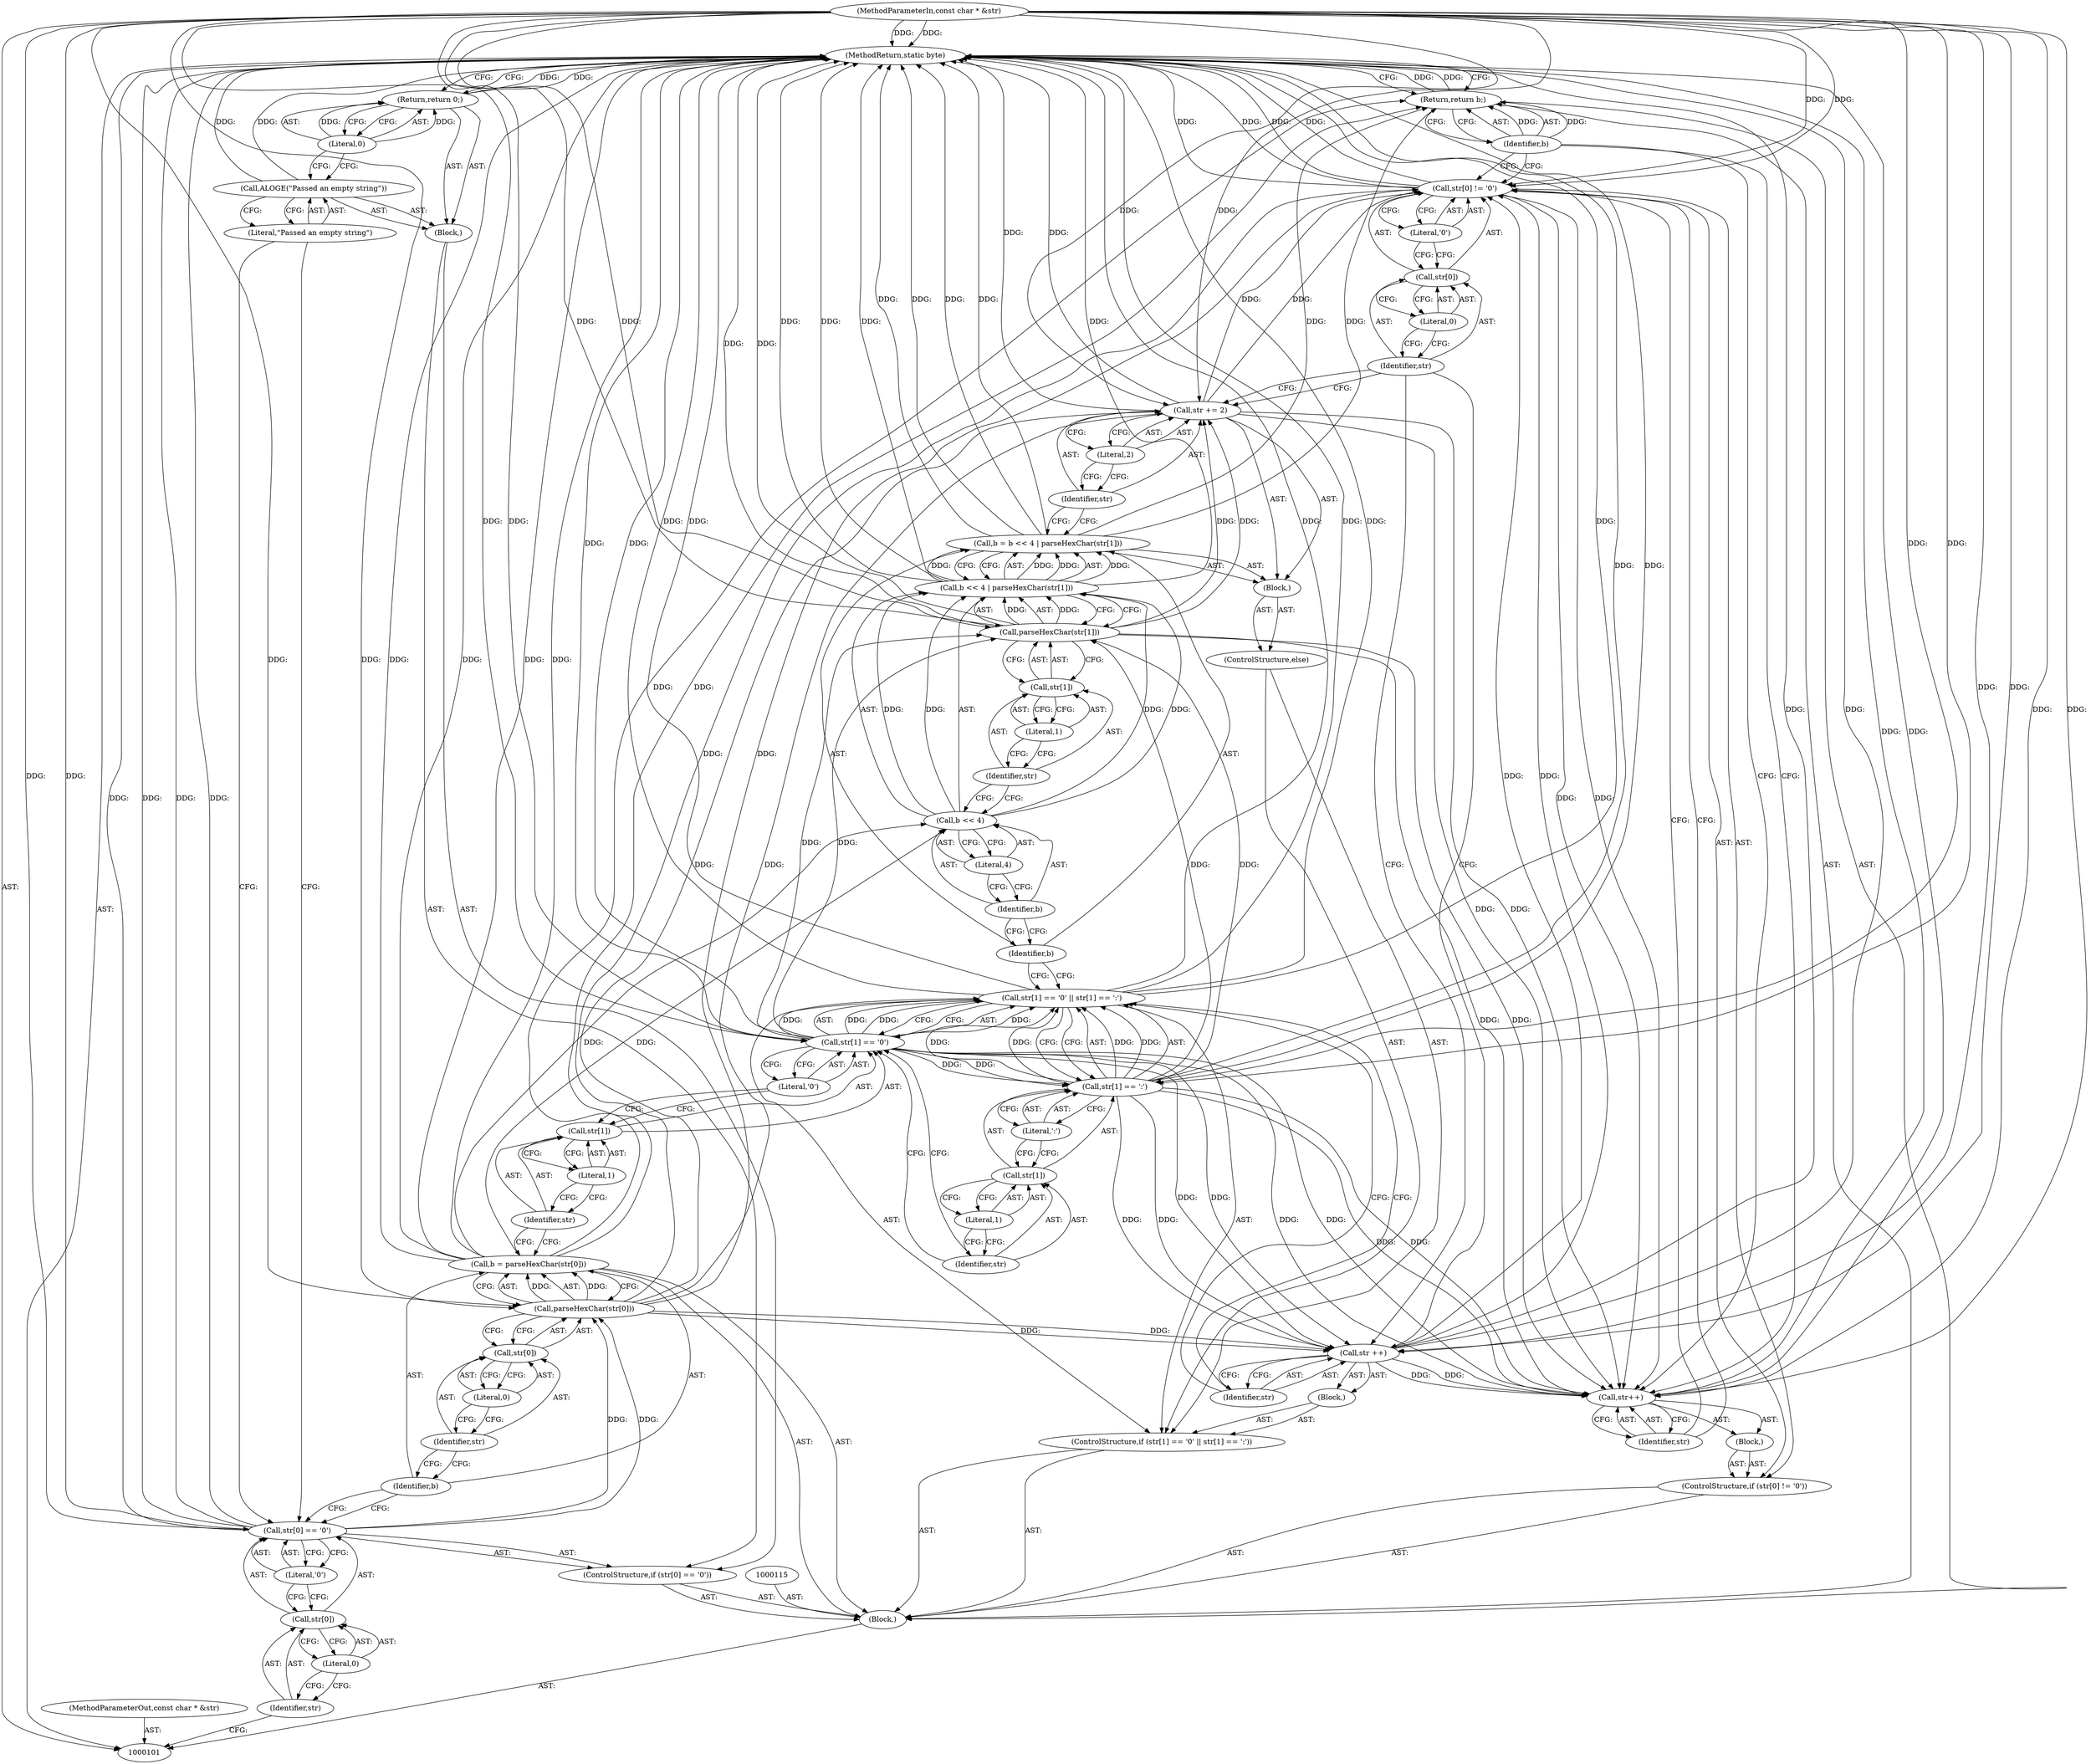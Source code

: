 digraph "0_Android_a209ff12ba9617c10550678ff93d01fb72a33399" {
"1000163" [label="(MethodReturn,static byte)"];
"1000102" [label="(MethodParameterIn,const char * &str)"];
"1000224" [label="(MethodParameterOut,const char * &str)"];
"1000103" [label="(Block,)"];
"1000141" [label="(Call,b << 4 | parseHexChar(str[1]))"];
"1000142" [label="(Call,b << 4)"];
"1000143" [label="(Identifier,b)"];
"1000144" [label="(Literal,4)"];
"1000145" [label="(Call,parseHexChar(str[1]))"];
"1000146" [label="(Call,str[1])"];
"1000147" [label="(Identifier,str)"];
"1000148" [label="(Literal,1)"];
"1000139" [label="(Call,b = b << 4 | parseHexChar(str[1]))"];
"1000140" [label="(Identifier,b)"];
"1000151" [label="(Literal,2)"];
"1000149" [label="(Call,str += 2)"];
"1000150" [label="(Identifier,str)"];
"1000156" [label="(Literal,0)"];
"1000157" [label="(Literal,'\0')"];
"1000158" [label="(Block,)"];
"1000152" [label="(ControlStructure,if (str[0] != '\0'))"];
"1000153" [label="(Call,str[0] != '\0')"];
"1000154" [label="(Call,str[0])"];
"1000155" [label="(Identifier,str)"];
"1000159" [label="(Call,str++)"];
"1000160" [label="(Identifier,str)"];
"1000162" [label="(Identifier,b)"];
"1000161" [label="(Return,return b;)"];
"1000108" [label="(Literal,0)"];
"1000109" [label="(Literal,'\0')"];
"1000110" [label="(Block,)"];
"1000104" [label="(ControlStructure,if (str[0] == '\0'))"];
"1000105" [label="(Call,str[0] == '\0')"];
"1000106" [label="(Call,str[0])"];
"1000107" [label="(Identifier,str)"];
"1000112" [label="(Literal,\"Passed an empty string\")"];
"1000111" [label="(Call,ALOGE(\"Passed an empty string\"))"];
"1000114" [label="(Literal,0)"];
"1000113" [label="(Return,return 0;)"];
"1000116" [label="(Call,b = parseHexChar(str[0]))"];
"1000117" [label="(Identifier,b)"];
"1000118" [label="(Call,parseHexChar(str[0]))"];
"1000119" [label="(Call,str[0])"];
"1000120" [label="(Identifier,str)"];
"1000121" [label="(Literal,0)"];
"1000127" [label="(Literal,1)"];
"1000128" [label="(Literal,'\0')"];
"1000129" [label="(Call,str[1] == ':')"];
"1000130" [label="(Call,str[1])"];
"1000131" [label="(Identifier,str)"];
"1000132" [label="(Literal,1)"];
"1000133" [label="(Literal,':')"];
"1000122" [label="(ControlStructure,if (str[1] == '\0' || str[1] == ':'))"];
"1000134" [label="(Block,)"];
"1000123" [label="(Call,str[1] == '\0' || str[1] == ':')"];
"1000124" [label="(Call,str[1] == '\0')"];
"1000125" [label="(Call,str[1])"];
"1000126" [label="(Identifier,str)"];
"1000135" [label="(Call,str ++)"];
"1000136" [label="(Identifier,str)"];
"1000138" [label="(Block,)"];
"1000137" [label="(ControlStructure,else)"];
"1000163" -> "1000101"  [label="AST: "];
"1000163" -> "1000113"  [label="CFG: "];
"1000163" -> "1000161"  [label="CFG: "];
"1000161" -> "1000163"  [label="DDG: "];
"1000129" -> "1000163"  [label="DDG: "];
"1000141" -> "1000163"  [label="DDG: "];
"1000141" -> "1000163"  [label="DDG: "];
"1000124" -> "1000163"  [label="DDG: "];
"1000105" -> "1000163"  [label="DDG: "];
"1000105" -> "1000163"  [label="DDG: "];
"1000159" -> "1000163"  [label="DDG: "];
"1000139" -> "1000163"  [label="DDG: "];
"1000139" -> "1000163"  [label="DDG: "];
"1000123" -> "1000163"  [label="DDG: "];
"1000123" -> "1000163"  [label="DDG: "];
"1000123" -> "1000163"  [label="DDG: "];
"1000153" -> "1000163"  [label="DDG: "];
"1000153" -> "1000163"  [label="DDG: "];
"1000116" -> "1000163"  [label="DDG: "];
"1000116" -> "1000163"  [label="DDG: "];
"1000102" -> "1000163"  [label="DDG: "];
"1000149" -> "1000163"  [label="DDG: "];
"1000145" -> "1000163"  [label="DDG: "];
"1000135" -> "1000163"  [label="DDG: "];
"1000111" -> "1000163"  [label="DDG: "];
"1000113" -> "1000163"  [label="DDG: "];
"1000102" -> "1000101"  [label="AST: "];
"1000102" -> "1000163"  [label="DDG: "];
"1000102" -> "1000105"  [label="DDG: "];
"1000102" -> "1000118"  [label="DDG: "];
"1000102" -> "1000124"  [label="DDG: "];
"1000102" -> "1000129"  [label="DDG: "];
"1000102" -> "1000135"  [label="DDG: "];
"1000102" -> "1000145"  [label="DDG: "];
"1000102" -> "1000149"  [label="DDG: "];
"1000102" -> "1000153"  [label="DDG: "];
"1000102" -> "1000159"  [label="DDG: "];
"1000224" -> "1000101"  [label="AST: "];
"1000103" -> "1000101"  [label="AST: "];
"1000104" -> "1000103"  [label="AST: "];
"1000115" -> "1000103"  [label="AST: "];
"1000116" -> "1000103"  [label="AST: "];
"1000122" -> "1000103"  [label="AST: "];
"1000152" -> "1000103"  [label="AST: "];
"1000161" -> "1000103"  [label="AST: "];
"1000141" -> "1000139"  [label="AST: "];
"1000141" -> "1000145"  [label="CFG: "];
"1000142" -> "1000141"  [label="AST: "];
"1000145" -> "1000141"  [label="AST: "];
"1000139" -> "1000141"  [label="CFG: "];
"1000141" -> "1000163"  [label="DDG: "];
"1000141" -> "1000163"  [label="DDG: "];
"1000141" -> "1000139"  [label="DDG: "];
"1000141" -> "1000139"  [label="DDG: "];
"1000142" -> "1000141"  [label="DDG: "];
"1000142" -> "1000141"  [label="DDG: "];
"1000145" -> "1000141"  [label="DDG: "];
"1000142" -> "1000141"  [label="AST: "];
"1000142" -> "1000144"  [label="CFG: "];
"1000143" -> "1000142"  [label="AST: "];
"1000144" -> "1000142"  [label="AST: "];
"1000147" -> "1000142"  [label="CFG: "];
"1000142" -> "1000141"  [label="DDG: "];
"1000142" -> "1000141"  [label="DDG: "];
"1000116" -> "1000142"  [label="DDG: "];
"1000143" -> "1000142"  [label="AST: "];
"1000143" -> "1000140"  [label="CFG: "];
"1000144" -> "1000143"  [label="CFG: "];
"1000144" -> "1000142"  [label="AST: "];
"1000144" -> "1000143"  [label="CFG: "];
"1000142" -> "1000144"  [label="CFG: "];
"1000145" -> "1000141"  [label="AST: "];
"1000145" -> "1000146"  [label="CFG: "];
"1000146" -> "1000145"  [label="AST: "];
"1000141" -> "1000145"  [label="CFG: "];
"1000145" -> "1000163"  [label="DDG: "];
"1000145" -> "1000141"  [label="DDG: "];
"1000129" -> "1000145"  [label="DDG: "];
"1000124" -> "1000145"  [label="DDG: "];
"1000102" -> "1000145"  [label="DDG: "];
"1000145" -> "1000149"  [label="DDG: "];
"1000145" -> "1000159"  [label="DDG: "];
"1000146" -> "1000145"  [label="AST: "];
"1000146" -> "1000148"  [label="CFG: "];
"1000147" -> "1000146"  [label="AST: "];
"1000148" -> "1000146"  [label="AST: "];
"1000145" -> "1000146"  [label="CFG: "];
"1000147" -> "1000146"  [label="AST: "];
"1000147" -> "1000142"  [label="CFG: "];
"1000148" -> "1000147"  [label="CFG: "];
"1000148" -> "1000146"  [label="AST: "];
"1000148" -> "1000147"  [label="CFG: "];
"1000146" -> "1000148"  [label="CFG: "];
"1000139" -> "1000138"  [label="AST: "];
"1000139" -> "1000141"  [label="CFG: "];
"1000140" -> "1000139"  [label="AST: "];
"1000141" -> "1000139"  [label="AST: "];
"1000150" -> "1000139"  [label="CFG: "];
"1000139" -> "1000163"  [label="DDG: "];
"1000139" -> "1000163"  [label="DDG: "];
"1000141" -> "1000139"  [label="DDG: "];
"1000141" -> "1000139"  [label="DDG: "];
"1000139" -> "1000161"  [label="DDG: "];
"1000140" -> "1000139"  [label="AST: "];
"1000140" -> "1000123"  [label="CFG: "];
"1000143" -> "1000140"  [label="CFG: "];
"1000151" -> "1000149"  [label="AST: "];
"1000151" -> "1000150"  [label="CFG: "];
"1000149" -> "1000151"  [label="CFG: "];
"1000149" -> "1000138"  [label="AST: "];
"1000149" -> "1000151"  [label="CFG: "];
"1000150" -> "1000149"  [label="AST: "];
"1000151" -> "1000149"  [label="AST: "];
"1000155" -> "1000149"  [label="CFG: "];
"1000149" -> "1000163"  [label="DDG: "];
"1000118" -> "1000149"  [label="DDG: "];
"1000145" -> "1000149"  [label="DDG: "];
"1000102" -> "1000149"  [label="DDG: "];
"1000149" -> "1000153"  [label="DDG: "];
"1000149" -> "1000159"  [label="DDG: "];
"1000150" -> "1000149"  [label="AST: "];
"1000150" -> "1000139"  [label="CFG: "];
"1000151" -> "1000150"  [label="CFG: "];
"1000156" -> "1000154"  [label="AST: "];
"1000156" -> "1000155"  [label="CFG: "];
"1000154" -> "1000156"  [label="CFG: "];
"1000157" -> "1000153"  [label="AST: "];
"1000157" -> "1000154"  [label="CFG: "];
"1000153" -> "1000157"  [label="CFG: "];
"1000158" -> "1000152"  [label="AST: "];
"1000159" -> "1000158"  [label="AST: "];
"1000152" -> "1000103"  [label="AST: "];
"1000153" -> "1000152"  [label="AST: "];
"1000158" -> "1000152"  [label="AST: "];
"1000153" -> "1000152"  [label="AST: "];
"1000153" -> "1000157"  [label="CFG: "];
"1000154" -> "1000153"  [label="AST: "];
"1000157" -> "1000153"  [label="AST: "];
"1000160" -> "1000153"  [label="CFG: "];
"1000162" -> "1000153"  [label="CFG: "];
"1000153" -> "1000163"  [label="DDG: "];
"1000153" -> "1000163"  [label="DDG: "];
"1000135" -> "1000153"  [label="DDG: "];
"1000149" -> "1000153"  [label="DDG: "];
"1000118" -> "1000153"  [label="DDG: "];
"1000102" -> "1000153"  [label="DDG: "];
"1000153" -> "1000159"  [label="DDG: "];
"1000154" -> "1000153"  [label="AST: "];
"1000154" -> "1000156"  [label="CFG: "];
"1000155" -> "1000154"  [label="AST: "];
"1000156" -> "1000154"  [label="AST: "];
"1000157" -> "1000154"  [label="CFG: "];
"1000155" -> "1000154"  [label="AST: "];
"1000155" -> "1000135"  [label="CFG: "];
"1000155" -> "1000149"  [label="CFG: "];
"1000156" -> "1000155"  [label="CFG: "];
"1000159" -> "1000158"  [label="AST: "];
"1000159" -> "1000160"  [label="CFG: "];
"1000160" -> "1000159"  [label="AST: "];
"1000162" -> "1000159"  [label="CFG: "];
"1000159" -> "1000163"  [label="DDG: "];
"1000129" -> "1000159"  [label="DDG: "];
"1000124" -> "1000159"  [label="DDG: "];
"1000153" -> "1000159"  [label="DDG: "];
"1000135" -> "1000159"  [label="DDG: "];
"1000149" -> "1000159"  [label="DDG: "];
"1000145" -> "1000159"  [label="DDG: "];
"1000102" -> "1000159"  [label="DDG: "];
"1000160" -> "1000159"  [label="AST: "];
"1000160" -> "1000153"  [label="CFG: "];
"1000159" -> "1000160"  [label="CFG: "];
"1000162" -> "1000161"  [label="AST: "];
"1000162" -> "1000159"  [label="CFG: "];
"1000162" -> "1000153"  [label="CFG: "];
"1000161" -> "1000162"  [label="CFG: "];
"1000162" -> "1000161"  [label="DDG: "];
"1000161" -> "1000103"  [label="AST: "];
"1000161" -> "1000162"  [label="CFG: "];
"1000162" -> "1000161"  [label="AST: "];
"1000163" -> "1000161"  [label="CFG: "];
"1000161" -> "1000163"  [label="DDG: "];
"1000162" -> "1000161"  [label="DDG: "];
"1000116" -> "1000161"  [label="DDG: "];
"1000139" -> "1000161"  [label="DDG: "];
"1000108" -> "1000106"  [label="AST: "];
"1000108" -> "1000107"  [label="CFG: "];
"1000106" -> "1000108"  [label="CFG: "];
"1000109" -> "1000105"  [label="AST: "];
"1000109" -> "1000106"  [label="CFG: "];
"1000105" -> "1000109"  [label="CFG: "];
"1000110" -> "1000104"  [label="AST: "];
"1000111" -> "1000110"  [label="AST: "];
"1000113" -> "1000110"  [label="AST: "];
"1000104" -> "1000103"  [label="AST: "];
"1000105" -> "1000104"  [label="AST: "];
"1000110" -> "1000104"  [label="AST: "];
"1000105" -> "1000104"  [label="AST: "];
"1000105" -> "1000109"  [label="CFG: "];
"1000106" -> "1000105"  [label="AST: "];
"1000109" -> "1000105"  [label="AST: "];
"1000112" -> "1000105"  [label="CFG: "];
"1000117" -> "1000105"  [label="CFG: "];
"1000105" -> "1000163"  [label="DDG: "];
"1000105" -> "1000163"  [label="DDG: "];
"1000102" -> "1000105"  [label="DDG: "];
"1000105" -> "1000118"  [label="DDG: "];
"1000106" -> "1000105"  [label="AST: "];
"1000106" -> "1000108"  [label="CFG: "];
"1000107" -> "1000106"  [label="AST: "];
"1000108" -> "1000106"  [label="AST: "];
"1000109" -> "1000106"  [label="CFG: "];
"1000107" -> "1000106"  [label="AST: "];
"1000107" -> "1000101"  [label="CFG: "];
"1000108" -> "1000107"  [label="CFG: "];
"1000112" -> "1000111"  [label="AST: "];
"1000112" -> "1000105"  [label="CFG: "];
"1000111" -> "1000112"  [label="CFG: "];
"1000111" -> "1000110"  [label="AST: "];
"1000111" -> "1000112"  [label="CFG: "];
"1000112" -> "1000111"  [label="AST: "];
"1000114" -> "1000111"  [label="CFG: "];
"1000111" -> "1000163"  [label="DDG: "];
"1000114" -> "1000113"  [label="AST: "];
"1000114" -> "1000111"  [label="CFG: "];
"1000113" -> "1000114"  [label="CFG: "];
"1000114" -> "1000113"  [label="DDG: "];
"1000113" -> "1000110"  [label="AST: "];
"1000113" -> "1000114"  [label="CFG: "];
"1000114" -> "1000113"  [label="AST: "];
"1000163" -> "1000113"  [label="CFG: "];
"1000113" -> "1000163"  [label="DDG: "];
"1000114" -> "1000113"  [label="DDG: "];
"1000116" -> "1000103"  [label="AST: "];
"1000116" -> "1000118"  [label="CFG: "];
"1000117" -> "1000116"  [label="AST: "];
"1000118" -> "1000116"  [label="AST: "];
"1000126" -> "1000116"  [label="CFG: "];
"1000116" -> "1000163"  [label="DDG: "];
"1000116" -> "1000163"  [label="DDG: "];
"1000118" -> "1000116"  [label="DDG: "];
"1000116" -> "1000142"  [label="DDG: "];
"1000116" -> "1000161"  [label="DDG: "];
"1000117" -> "1000116"  [label="AST: "];
"1000117" -> "1000105"  [label="CFG: "];
"1000120" -> "1000117"  [label="CFG: "];
"1000118" -> "1000116"  [label="AST: "];
"1000118" -> "1000119"  [label="CFG: "];
"1000119" -> "1000118"  [label="AST: "];
"1000116" -> "1000118"  [label="CFG: "];
"1000118" -> "1000116"  [label="DDG: "];
"1000105" -> "1000118"  [label="DDG: "];
"1000102" -> "1000118"  [label="DDG: "];
"1000118" -> "1000135"  [label="DDG: "];
"1000118" -> "1000149"  [label="DDG: "];
"1000118" -> "1000153"  [label="DDG: "];
"1000119" -> "1000118"  [label="AST: "];
"1000119" -> "1000121"  [label="CFG: "];
"1000120" -> "1000119"  [label="AST: "];
"1000121" -> "1000119"  [label="AST: "];
"1000118" -> "1000119"  [label="CFG: "];
"1000120" -> "1000119"  [label="AST: "];
"1000120" -> "1000117"  [label="CFG: "];
"1000121" -> "1000120"  [label="CFG: "];
"1000121" -> "1000119"  [label="AST: "];
"1000121" -> "1000120"  [label="CFG: "];
"1000119" -> "1000121"  [label="CFG: "];
"1000127" -> "1000125"  [label="AST: "];
"1000127" -> "1000126"  [label="CFG: "];
"1000125" -> "1000127"  [label="CFG: "];
"1000128" -> "1000124"  [label="AST: "];
"1000128" -> "1000125"  [label="CFG: "];
"1000124" -> "1000128"  [label="CFG: "];
"1000129" -> "1000123"  [label="AST: "];
"1000129" -> "1000133"  [label="CFG: "];
"1000130" -> "1000129"  [label="AST: "];
"1000133" -> "1000129"  [label="AST: "];
"1000123" -> "1000129"  [label="CFG: "];
"1000129" -> "1000163"  [label="DDG: "];
"1000129" -> "1000123"  [label="DDG: "];
"1000129" -> "1000123"  [label="DDG: "];
"1000124" -> "1000129"  [label="DDG: "];
"1000102" -> "1000129"  [label="DDG: "];
"1000129" -> "1000135"  [label="DDG: "];
"1000129" -> "1000145"  [label="DDG: "];
"1000129" -> "1000159"  [label="DDG: "];
"1000130" -> "1000129"  [label="AST: "];
"1000130" -> "1000132"  [label="CFG: "];
"1000131" -> "1000130"  [label="AST: "];
"1000132" -> "1000130"  [label="AST: "];
"1000133" -> "1000130"  [label="CFG: "];
"1000131" -> "1000130"  [label="AST: "];
"1000131" -> "1000124"  [label="CFG: "];
"1000132" -> "1000131"  [label="CFG: "];
"1000132" -> "1000130"  [label="AST: "];
"1000132" -> "1000131"  [label="CFG: "];
"1000130" -> "1000132"  [label="CFG: "];
"1000133" -> "1000129"  [label="AST: "];
"1000133" -> "1000130"  [label="CFG: "];
"1000129" -> "1000133"  [label="CFG: "];
"1000122" -> "1000103"  [label="AST: "];
"1000123" -> "1000122"  [label="AST: "];
"1000134" -> "1000122"  [label="AST: "];
"1000137" -> "1000122"  [label="AST: "];
"1000134" -> "1000122"  [label="AST: "];
"1000135" -> "1000134"  [label="AST: "];
"1000123" -> "1000122"  [label="AST: "];
"1000123" -> "1000124"  [label="CFG: "];
"1000123" -> "1000129"  [label="CFG: "];
"1000124" -> "1000123"  [label="AST: "];
"1000129" -> "1000123"  [label="AST: "];
"1000136" -> "1000123"  [label="CFG: "];
"1000140" -> "1000123"  [label="CFG: "];
"1000123" -> "1000163"  [label="DDG: "];
"1000123" -> "1000163"  [label="DDG: "];
"1000123" -> "1000163"  [label="DDG: "];
"1000124" -> "1000123"  [label="DDG: "];
"1000124" -> "1000123"  [label="DDG: "];
"1000129" -> "1000123"  [label="DDG: "];
"1000129" -> "1000123"  [label="DDG: "];
"1000124" -> "1000123"  [label="AST: "];
"1000124" -> "1000128"  [label="CFG: "];
"1000125" -> "1000124"  [label="AST: "];
"1000128" -> "1000124"  [label="AST: "];
"1000131" -> "1000124"  [label="CFG: "];
"1000123" -> "1000124"  [label="CFG: "];
"1000124" -> "1000163"  [label="DDG: "];
"1000124" -> "1000123"  [label="DDG: "];
"1000124" -> "1000123"  [label="DDG: "];
"1000102" -> "1000124"  [label="DDG: "];
"1000124" -> "1000129"  [label="DDG: "];
"1000124" -> "1000135"  [label="DDG: "];
"1000124" -> "1000145"  [label="DDG: "];
"1000124" -> "1000159"  [label="DDG: "];
"1000125" -> "1000124"  [label="AST: "];
"1000125" -> "1000127"  [label="CFG: "];
"1000126" -> "1000125"  [label="AST: "];
"1000127" -> "1000125"  [label="AST: "];
"1000128" -> "1000125"  [label="CFG: "];
"1000126" -> "1000125"  [label="AST: "];
"1000126" -> "1000116"  [label="CFG: "];
"1000127" -> "1000126"  [label="CFG: "];
"1000135" -> "1000134"  [label="AST: "];
"1000135" -> "1000136"  [label="CFG: "];
"1000136" -> "1000135"  [label="AST: "];
"1000155" -> "1000135"  [label="CFG: "];
"1000135" -> "1000163"  [label="DDG: "];
"1000129" -> "1000135"  [label="DDG: "];
"1000124" -> "1000135"  [label="DDG: "];
"1000118" -> "1000135"  [label="DDG: "];
"1000102" -> "1000135"  [label="DDG: "];
"1000135" -> "1000153"  [label="DDG: "];
"1000135" -> "1000159"  [label="DDG: "];
"1000136" -> "1000135"  [label="AST: "];
"1000136" -> "1000123"  [label="CFG: "];
"1000135" -> "1000136"  [label="CFG: "];
"1000138" -> "1000137"  [label="AST: "];
"1000139" -> "1000138"  [label="AST: "];
"1000149" -> "1000138"  [label="AST: "];
"1000137" -> "1000122"  [label="AST: "];
"1000138" -> "1000137"  [label="AST: "];
}
